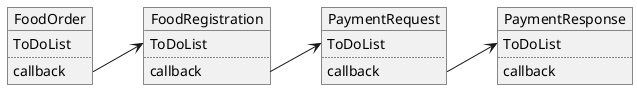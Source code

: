 @startuml CallBackHell
skinparam linetype polyline
object FoodOrder  {
     ToDoList 
     ..
     callback
}

 object FoodRegistration{
    ToDoList   
    ..
    callback 
}

object PaymentRequest{
    ToDoList
    ..
    callback 
}

object PaymentResponse{
    ToDoList
    ..
    callback 
}

FoodOrder::callback -r-> FoodRegistration::ToDoList
FoodRegistration::callback -right-> PaymentRequest::ToDoList
PaymentRequest::callback -right-> PaymentResponse::ToDoList
@enduml
